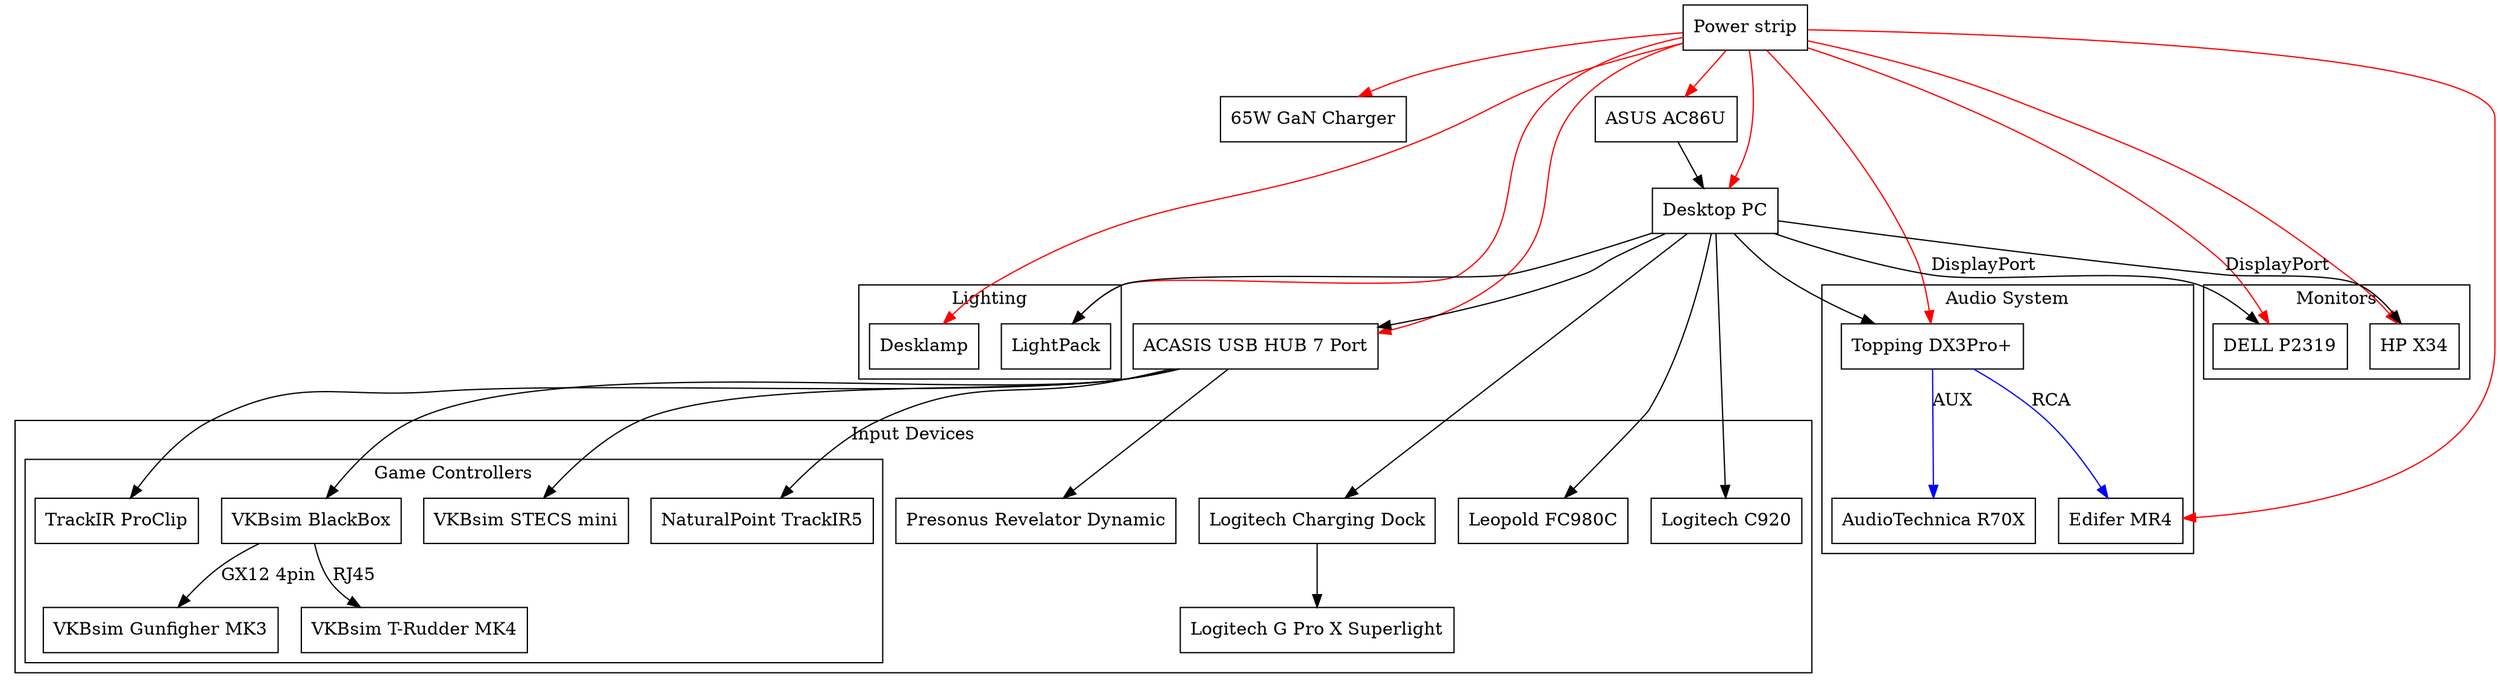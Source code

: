 digraph desksetup {
    node [shape=box];
    
    powerstrip [label="Power strip"];

    charger [label="65W GaN Charger"];

    desktop_pc [label="Desktop PC"];
    router [label="ASUS AC86U"];

    subgraph cluster_lighting {
        label="Lighting";

        desklamp [label="Desklamp"];
        ambient_light [label="LightPack"];
    }
    
    subgraph cluster_monitors {
        label="Monitors";

        primary_monitor [label="HP X34"];
        secondary_monitor [label="DELL P2319"];
    }

    subgraph cluster_audio_system {
        label="Audio System";

        dac_amp [label="Topping DX3Pro+"];
        speakers [label="Edifer MR4"];
        dd_headphones [label="AudioTechnica R70X"];

        edge [color=blue]
        
        dac_amp -> speakers [color=blue label="RCA"];
        dac_amp -> dd_headphones [color=blue label="AUX"];
    }

    usb_hub [label="ACASIS USB HUB 7 Port"];

    subgraph cluster_input_devices {
        label="Input Devices";

        wireless_mouse [label="Logitech G Pro X Superlight"];
        keyboard [label="Leopold FC980C"];
        microphone [label="Presonus Revelator Dynamic"];
        webcam [label="Logitech C920"];

        mouse_charging_dock [label="Logitech Charging Dock"];

        subgraph cluster_game_controllers {
            label="Game Controllers";

            vkb_blackbox [label="VKBsim BlackBox"];
            joystick [label="VKBsim Gunfigher MK3"];
            pedals [label="VKBsim T-Rudder MK4"];
            throttle [label="VKBsim STECS mini"];
            headtracker [label="NaturalPoint TrackIR5"];
            trackclip [label="TrackIR ProClip"];

            vkb_blackbox -> joystick [label="GX12 4pin"];
            vkb_blackbox -> pedals [label="RJ45"];
        }
    }
    
    router -> desktop_pc;
    
    desktop_pc -> primary_monitor [label="DisplayPort"];
    desktop_pc -> secondary_monitor [label="DisplayPort"];
    desktop_pc -> dac_amp;

    desktop_pc -> usb_hub;

    desktop_pc -> keyboard;
    desktop_pc -> mouse_charging_dock;
    desktop_pc -> webcam;

    desktop_pc -> ambient_light;

    usb_hub -> vkb_blackbox;
    usb_hub -> throttle;
    usb_hub -> headtracker;
    usb_hub -> trackclip;
    usb_hub -> microphone;

    mouse_charging_dock -> wireless_mouse;
   
    edge [color=red]
    
    powerstrip -> desktop_pc;
    powerstrip -> router;
    powerstrip -> charger;
    powerstrip -> primary_monitor;
    powerstrip -> secondary_monitor;
    powerstrip -> usb_hub;
    powerstrip -> dac_amp;
    powerstrip -> speakers;
    powerstrip -> desklamp;
    powerstrip -> ambient_light;
}

